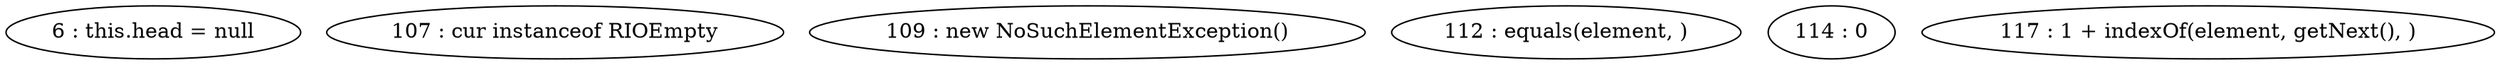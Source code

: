 digraph G {
"6 : this.head = null"
"107 : cur instanceof RIOEmpty"
"109 : new NoSuchElementException()"
"112 : equals(element, )"
"114 : 0"
"117 : 1 + indexOf(element, getNext(), )"
}